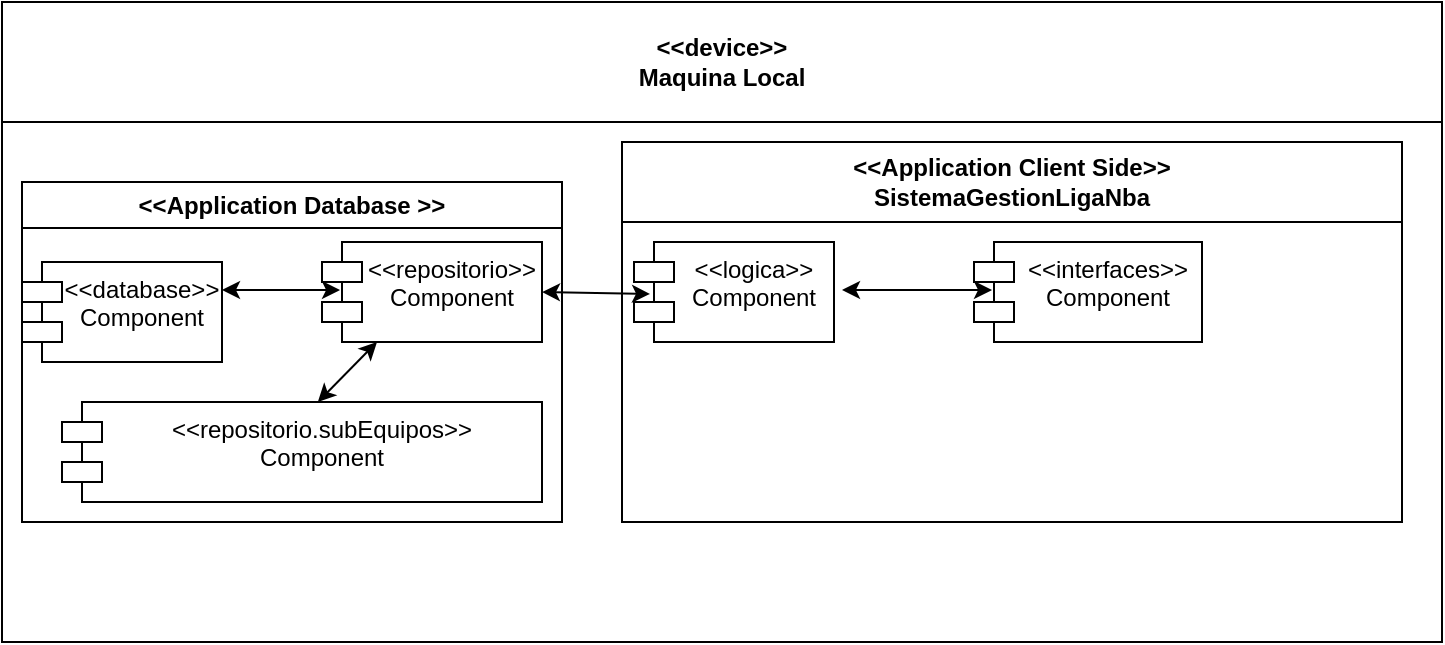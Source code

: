 <mxfile version="20.5.3" type="device"><diagram id="iXEDoNJG7Ow4taUzqw-S" name="Página-1"><mxGraphModel dx="1097" dy="733" grid="1" gridSize="10" guides="1" tooltips="1" connect="1" arrows="1" fold="1" page="1" pageScale="1" pageWidth="827" pageHeight="1169" math="0" shadow="0"><root><mxCell id="0"/><mxCell id="1" parent="0"/><mxCell id="nkEQsXfUu7JQt_vOuDiP-2" value="&amp;lt;&amp;lt;device&amp;gt;&amp;gt;&lt;br&gt;Maquina Local" style="swimlane;whiteSpace=wrap;html=1;fillColor=#FFFFFF;fillStyle=solid;gradientColor=none;swimlaneFillColor=#FFFFFF;startSize=60;" vertex="1" parent="1"><mxGeometry x="60" y="100" width="720" height="320" as="geometry"/></mxCell><mxCell id="nkEQsXfUu7JQt_vOuDiP-3" value="&amp;lt;&amp;lt;Application Database &amp;gt;&amp;gt;" style="swimlane;whiteSpace=wrap;html=1;fillStyle=solid;fillColor=#FFFFFF;gradientColor=none;" vertex="1" parent="nkEQsXfUu7JQt_vOuDiP-2"><mxGeometry x="10" y="90" width="270" height="170" as="geometry"/></mxCell><mxCell id="nkEQsXfUu7JQt_vOuDiP-9" value="" style="endArrow=classic;startArrow=classic;html=1;rounded=0;exitX=0.533;exitY=0;exitDx=0;exitDy=0;exitPerimeter=0;entryX=0.25;entryY=1;entryDx=0;entryDy=0;" edge="1" parent="nkEQsXfUu7JQt_vOuDiP-3" source="nkEQsXfUu7JQt_vOuDiP-14" target="nkEQsXfUu7JQt_vOuDiP-13"><mxGeometry width="50" height="50" relative="1" as="geometry"><mxPoint x="145" y="114" as="sourcePoint"/><mxPoint x="177.98" y="83" as="targetPoint"/><Array as="points"/></mxGeometry></mxCell><mxCell id="nkEQsXfUu7JQt_vOuDiP-12" value="&lt;&lt;database&gt;&gt;&#10;Component" style="shape=module;align=left;spacingLeft=20;align=center;verticalAlign=top;fillStyle=solid;fillColor=#FFFFFF;gradientColor=none;" vertex="1" parent="nkEQsXfUu7JQt_vOuDiP-3"><mxGeometry y="40" width="100" height="50" as="geometry"/></mxCell><mxCell id="nkEQsXfUu7JQt_vOuDiP-13" value="&lt;&lt;repositorio&gt;&gt;&#10;Component" style="shape=module;align=left;spacingLeft=20;align=center;verticalAlign=top;fillStyle=solid;fillColor=#FFFFFF;gradientColor=none;" vertex="1" parent="nkEQsXfUu7JQt_vOuDiP-3"><mxGeometry x="150" y="30" width="110" height="50" as="geometry"/></mxCell><mxCell id="nkEQsXfUu7JQt_vOuDiP-10" value="" style="endArrow=classic;startArrow=classic;html=1;rounded=0;exitX=0.082;exitY=0.48;exitDx=0;exitDy=0;exitPerimeter=0;" edge="1" parent="nkEQsXfUu7JQt_vOuDiP-3" source="nkEQsXfUu7JQt_vOuDiP-13"><mxGeometry width="50" height="50" relative="1" as="geometry"><mxPoint x="145" y="54.5" as="sourcePoint"/><mxPoint x="100" y="54" as="targetPoint"/></mxGeometry></mxCell><mxCell id="nkEQsXfUu7JQt_vOuDiP-14" value="&lt;&lt;repositorio.subEquipos&gt;&gt;&#10;Component" style="shape=module;align=left;spacingLeft=20;align=center;verticalAlign=top;fillStyle=solid;fillColor=#FFFFFF;gradientColor=none;" vertex="1" parent="nkEQsXfUu7JQt_vOuDiP-3"><mxGeometry x="20" y="110" width="240" height="50" as="geometry"/></mxCell><mxCell id="nkEQsXfUu7JQt_vOuDiP-11" value="&amp;lt;&amp;lt;Application Client Side&amp;gt;&amp;gt;&lt;br&gt;SistemaGestionLigaNba" style="swimlane;whiteSpace=wrap;html=1;fillStyle=solid;fillColor=#FFFFFF;gradientColor=none;startSize=40;" vertex="1" parent="nkEQsXfUu7JQt_vOuDiP-2"><mxGeometry x="310" y="70" width="390" height="190" as="geometry"/></mxCell><mxCell id="nkEQsXfUu7JQt_vOuDiP-15" value="&lt;&lt;logica&gt;&gt;&#10;Component" style="shape=module;align=left;spacingLeft=20;align=center;verticalAlign=top;fillStyle=solid;fillColor=#FFFFFF;gradientColor=none;" vertex="1" parent="nkEQsXfUu7JQt_vOuDiP-11"><mxGeometry x="6" y="50" width="100" height="50" as="geometry"/></mxCell><mxCell id="nkEQsXfUu7JQt_vOuDiP-16" value="&lt;&lt;interfaces&gt;&gt;&#10;Component" style="shape=module;align=left;spacingLeft=20;align=center;verticalAlign=top;fillStyle=solid;fillColor=#FFFFFF;gradientColor=none;" vertex="1" parent="nkEQsXfUu7JQt_vOuDiP-11"><mxGeometry x="176" y="50" width="114" height="50" as="geometry"/></mxCell><mxCell id="nkEQsXfUu7JQt_vOuDiP-20" value="" style="endArrow=classic;startArrow=classic;html=1;rounded=0;entryX=0.079;entryY=0.48;entryDx=0;entryDy=0;entryPerimeter=0;" edge="1" parent="nkEQsXfUu7JQt_vOuDiP-11" target="nkEQsXfUu7JQt_vOuDiP-16"><mxGeometry width="50" height="50" relative="1" as="geometry"><mxPoint x="110" y="74" as="sourcePoint"/><mxPoint x="70" y="160" as="targetPoint"/></mxGeometry></mxCell><mxCell id="nkEQsXfUu7JQt_vOuDiP-19" value="" style="endArrow=classic;startArrow=classic;html=1;rounded=0;entryX=0.08;entryY=0.52;entryDx=0;entryDy=0;entryPerimeter=0;exitX=1;exitY=0.5;exitDx=0;exitDy=0;" edge="1" parent="nkEQsXfUu7JQt_vOuDiP-2" source="nkEQsXfUu7JQt_vOuDiP-13" target="nkEQsXfUu7JQt_vOuDiP-15"><mxGeometry width="50" height="50" relative="1" as="geometry"><mxPoint x="270" y="140" as="sourcePoint"/><mxPoint x="380" y="230" as="targetPoint"/></mxGeometry></mxCell></root></mxGraphModel></diagram></mxfile>